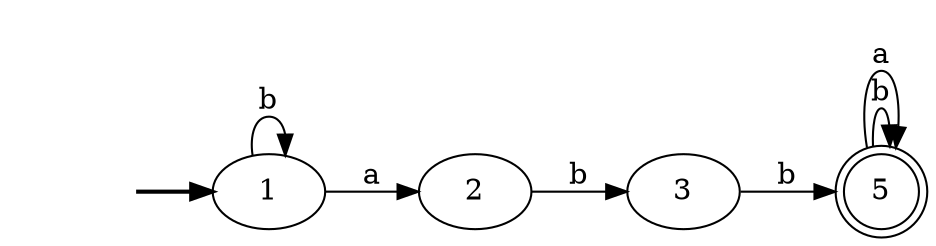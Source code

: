 digraph "AFD_DIRECT#4PreLabB" {
	graph [rankdir=LR]
	fake [style=invisible]
	fake -> 1 [style=bold]
	1 [root=true]
	1 -> 1 [label=b]
	2
	1 -> 2 [label=a]
	2
	3
	2 -> 3 [label=b]
	3
	5 [shape=doublecircle]
	3 -> 5 [label=b]
	5 [shape=doublecircle]
	5 -> 5 [label=b]
	5 -> 5 [label=a]
}
